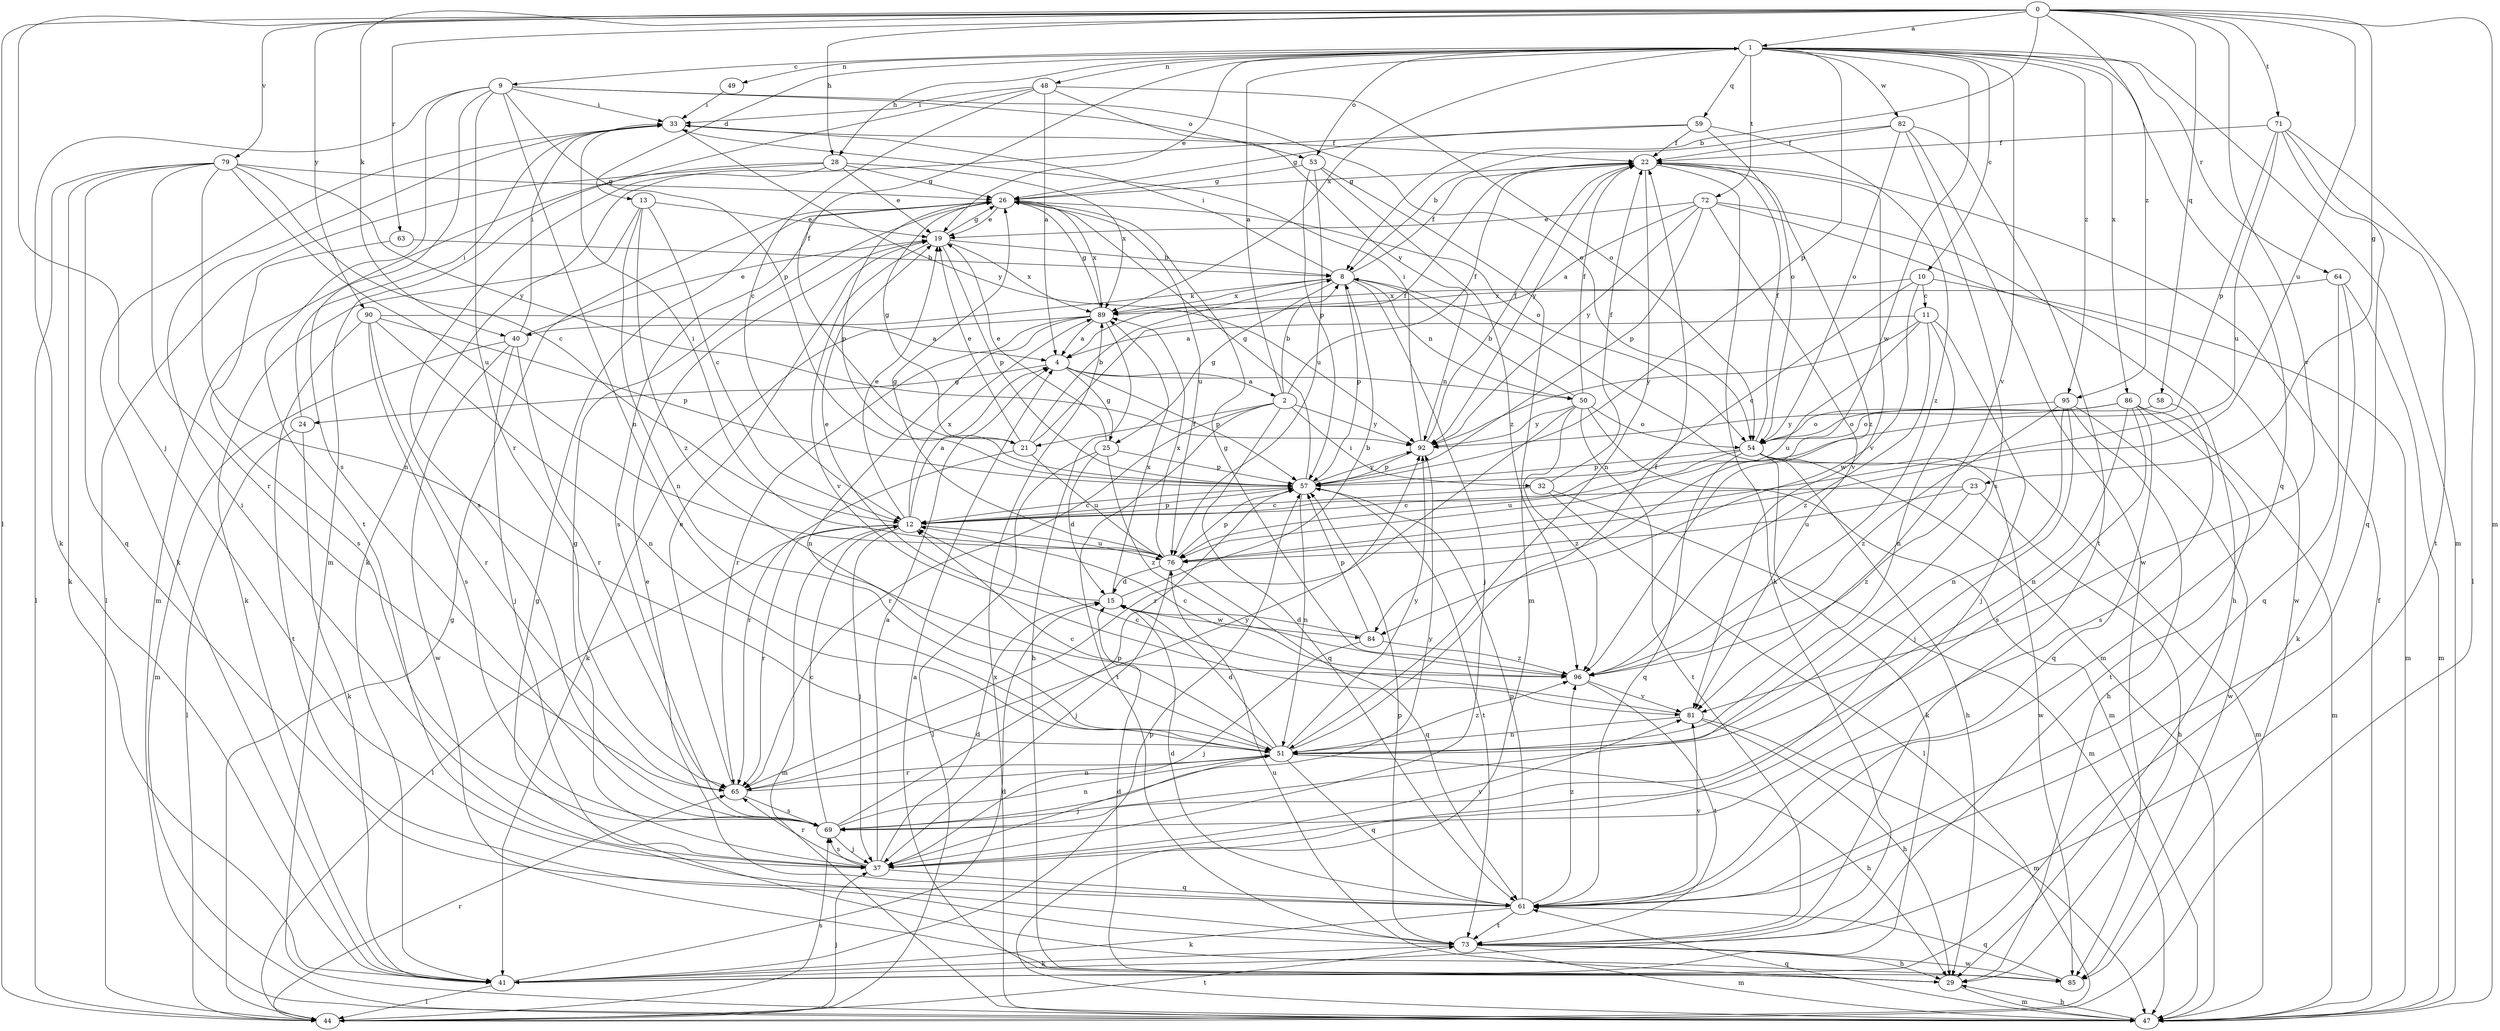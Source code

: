 strict digraph  {
0;
1;
2;
4;
8;
9;
10;
11;
12;
13;
15;
19;
21;
22;
23;
24;
25;
26;
28;
29;
32;
33;
37;
40;
41;
44;
47;
48;
49;
50;
51;
53;
54;
57;
58;
59;
61;
63;
64;
65;
69;
71;
72;
73;
76;
79;
81;
82;
84;
85;
86;
89;
90;
92;
95;
96;
0 -> 1  [label=a];
0 -> 8  [label=b];
0 -> 23  [label=g];
0 -> 28  [label=h];
0 -> 37  [label=j];
0 -> 40  [label=k];
0 -> 44  [label=l];
0 -> 47  [label=m];
0 -> 58  [label=q];
0 -> 63  [label=r];
0 -> 71  [label=t];
0 -> 76  [label=u];
0 -> 79  [label=v];
0 -> 81  [label=v];
0 -> 90  [label=y];
0 -> 95  [label=z];
1 -> 9  [label=c];
1 -> 10  [label=c];
1 -> 13  [label=d];
1 -> 19  [label=e];
1 -> 21  [label=f];
1 -> 28  [label=h];
1 -> 47  [label=m];
1 -> 48  [label=n];
1 -> 49  [label=n];
1 -> 53  [label=o];
1 -> 57  [label=p];
1 -> 59  [label=q];
1 -> 61  [label=q];
1 -> 64  [label=r];
1 -> 72  [label=t];
1 -> 81  [label=v];
1 -> 82  [label=w];
1 -> 84  [label=w];
1 -> 86  [label=x];
1 -> 89  [label=x];
1 -> 95  [label=z];
2 -> 1  [label=a];
2 -> 8  [label=b];
2 -> 21  [label=f];
2 -> 22  [label=f];
2 -> 32  [label=i];
2 -> 61  [label=q];
2 -> 65  [label=r];
2 -> 73  [label=t];
2 -> 92  [label=y];
4 -> 2  [label=a];
4 -> 24  [label=g];
4 -> 25  [label=g];
4 -> 50  [label=n];
4 -> 57  [label=p];
8 -> 22  [label=f];
8 -> 25  [label=g];
8 -> 33  [label=i];
8 -> 37  [label=j];
8 -> 40  [label=k];
8 -> 47  [label=m];
8 -> 50  [label=n];
8 -> 57  [label=p];
8 -> 89  [label=x];
9 -> 33  [label=i];
9 -> 41  [label=k];
9 -> 51  [label=n];
9 -> 53  [label=o];
9 -> 54  [label=o];
9 -> 57  [label=p];
9 -> 65  [label=r];
9 -> 69  [label=s];
9 -> 73  [label=t];
10 -> 11  [label=c];
10 -> 12  [label=c];
10 -> 47  [label=m];
10 -> 84  [label=w];
10 -> 89  [label=x];
11 -> 4  [label=a];
11 -> 37  [label=j];
11 -> 51  [label=n];
11 -> 76  [label=u];
11 -> 92  [label=y];
11 -> 96  [label=z];
12 -> 4  [label=a];
12 -> 19  [label=e];
12 -> 37  [label=j];
12 -> 44  [label=l];
12 -> 47  [label=m];
12 -> 57  [label=p];
12 -> 65  [label=r];
12 -> 76  [label=u];
12 -> 89  [label=x];
13 -> 12  [label=c];
13 -> 19  [label=e];
13 -> 41  [label=k];
13 -> 51  [label=n];
13 -> 96  [label=z];
15 -> 8  [label=b];
15 -> 19  [label=e];
15 -> 84  [label=w];
15 -> 89  [label=x];
19 -> 8  [label=b];
19 -> 26  [label=g];
19 -> 57  [label=p];
19 -> 81  [label=v];
19 -> 89  [label=x];
21 -> 8  [label=b];
21 -> 19  [label=e];
21 -> 22  [label=f];
21 -> 26  [label=g];
21 -> 65  [label=r];
21 -> 76  [label=u];
22 -> 26  [label=g];
22 -> 41  [label=k];
22 -> 51  [label=n];
22 -> 81  [label=v];
22 -> 92  [label=y];
22 -> 96  [label=z];
23 -> 12  [label=c];
23 -> 29  [label=h];
23 -> 76  [label=u];
23 -> 96  [label=z];
24 -> 33  [label=i];
24 -> 41  [label=k];
24 -> 44  [label=l];
25 -> 15  [label=d];
25 -> 19  [label=e];
25 -> 44  [label=l];
25 -> 57  [label=p];
25 -> 96  [label=z];
26 -> 19  [label=e];
26 -> 54  [label=o];
26 -> 57  [label=p];
26 -> 69  [label=s];
26 -> 76  [label=u];
26 -> 89  [label=x];
28 -> 19  [label=e];
28 -> 26  [label=g];
28 -> 44  [label=l];
28 -> 47  [label=m];
28 -> 69  [label=s];
28 -> 89  [label=x];
29 -> 4  [label=a];
29 -> 15  [label=d];
29 -> 47  [label=m];
29 -> 76  [label=u];
32 -> 12  [label=c];
32 -> 22  [label=f];
32 -> 44  [label=l];
32 -> 47  [label=m];
33 -> 22  [label=f];
33 -> 41  [label=k];
33 -> 92  [label=y];
37 -> 4  [label=a];
37 -> 15  [label=d];
37 -> 26  [label=g];
37 -> 33  [label=i];
37 -> 61  [label=q];
37 -> 65  [label=r];
37 -> 69  [label=s];
37 -> 81  [label=v];
40 -> 19  [label=e];
40 -> 33  [label=i];
40 -> 37  [label=j];
40 -> 47  [label=m];
40 -> 65  [label=r];
40 -> 85  [label=w];
41 -> 15  [label=d];
41 -> 44  [label=l];
41 -> 57  [label=p];
44 -> 26  [label=g];
44 -> 37  [label=j];
44 -> 65  [label=r];
44 -> 69  [label=s];
44 -> 73  [label=t];
47 -> 22  [label=f];
47 -> 29  [label=h];
47 -> 61  [label=q];
47 -> 89  [label=x];
48 -> 4  [label=a];
48 -> 12  [label=c];
48 -> 33  [label=i];
48 -> 47  [label=m];
48 -> 54  [label=o];
48 -> 92  [label=y];
49 -> 33  [label=i];
50 -> 8  [label=b];
50 -> 22  [label=f];
50 -> 47  [label=m];
50 -> 54  [label=o];
50 -> 65  [label=r];
50 -> 73  [label=t];
50 -> 92  [label=y];
50 -> 96  [label=z];
51 -> 12  [label=c];
51 -> 15  [label=d];
51 -> 22  [label=f];
51 -> 29  [label=h];
51 -> 37  [label=j];
51 -> 61  [label=q];
51 -> 65  [label=r];
51 -> 92  [label=y];
51 -> 96  [label=z];
53 -> 26  [label=g];
53 -> 47  [label=m];
53 -> 57  [label=p];
53 -> 76  [label=u];
53 -> 96  [label=z];
54 -> 22  [label=f];
54 -> 29  [label=h];
54 -> 41  [label=k];
54 -> 47  [label=m];
54 -> 57  [label=p];
54 -> 61  [label=q];
54 -> 76  [label=u];
54 -> 85  [label=w];
57 -> 12  [label=c];
57 -> 26  [label=g];
57 -> 51  [label=n];
57 -> 73  [label=t];
57 -> 92  [label=y];
58 -> 54  [label=o];
58 -> 69  [label=s];
59 -> 22  [label=f];
59 -> 26  [label=g];
59 -> 41  [label=k];
59 -> 54  [label=o];
59 -> 96  [label=z];
61 -> 15  [label=d];
61 -> 19  [label=e];
61 -> 41  [label=k];
61 -> 57  [label=p];
61 -> 73  [label=t];
61 -> 81  [label=v];
61 -> 96  [label=z];
63 -> 8  [label=b];
63 -> 69  [label=s];
64 -> 41  [label=k];
64 -> 47  [label=m];
64 -> 61  [label=q];
64 -> 89  [label=x];
65 -> 19  [label=e];
65 -> 51  [label=n];
65 -> 69  [label=s];
65 -> 92  [label=y];
69 -> 12  [label=c];
69 -> 37  [label=j];
69 -> 51  [label=n];
69 -> 57  [label=p];
69 -> 92  [label=y];
71 -> 22  [label=f];
71 -> 44  [label=l];
71 -> 57  [label=p];
71 -> 61  [label=q];
71 -> 73  [label=t];
71 -> 76  [label=u];
72 -> 4  [label=a];
72 -> 19  [label=e];
72 -> 29  [label=h];
72 -> 57  [label=p];
72 -> 81  [label=v];
72 -> 85  [label=w];
72 -> 92  [label=y];
73 -> 29  [label=h];
73 -> 41  [label=k];
73 -> 47  [label=m];
73 -> 57  [label=p];
73 -> 85  [label=w];
76 -> 15  [label=d];
76 -> 26  [label=g];
76 -> 33  [label=i];
76 -> 37  [label=j];
76 -> 57  [label=p];
76 -> 61  [label=q];
76 -> 89  [label=x];
79 -> 12  [label=c];
79 -> 26  [label=g];
79 -> 41  [label=k];
79 -> 44  [label=l];
79 -> 51  [label=n];
79 -> 61  [label=q];
79 -> 65  [label=r];
79 -> 76  [label=u];
79 -> 92  [label=y];
81 -> 12  [label=c];
81 -> 29  [label=h];
81 -> 47  [label=m];
81 -> 51  [label=n];
82 -> 8  [label=b];
82 -> 22  [label=f];
82 -> 54  [label=o];
82 -> 69  [label=s];
82 -> 73  [label=t];
82 -> 85  [label=w];
84 -> 15  [label=d];
84 -> 37  [label=j];
84 -> 57  [label=p];
84 -> 96  [label=z];
85 -> 26  [label=g];
85 -> 61  [label=q];
86 -> 47  [label=m];
86 -> 51  [label=n];
86 -> 54  [label=o];
86 -> 61  [label=q];
86 -> 69  [label=s];
86 -> 73  [label=t];
86 -> 92  [label=y];
89 -> 4  [label=a];
89 -> 26  [label=g];
89 -> 29  [label=h];
89 -> 41  [label=k];
89 -> 51  [label=n];
89 -> 65  [label=r];
90 -> 4  [label=a];
90 -> 51  [label=n];
90 -> 57  [label=p];
90 -> 65  [label=r];
90 -> 69  [label=s];
90 -> 73  [label=t];
92 -> 22  [label=f];
92 -> 33  [label=i];
92 -> 57  [label=p];
95 -> 29  [label=h];
95 -> 37  [label=j];
95 -> 51  [label=n];
95 -> 54  [label=o];
95 -> 85  [label=w];
95 -> 96  [label=z];
96 -> 12  [label=c];
96 -> 26  [label=g];
96 -> 73  [label=t];
96 -> 81  [label=v];
}
